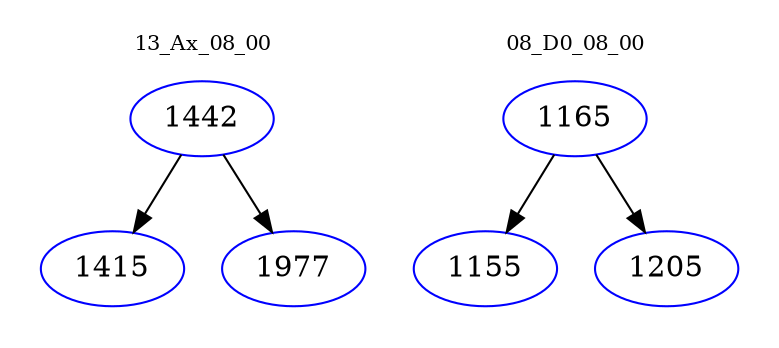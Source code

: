digraph{
subgraph cluster_0 {
color = white
label = "13_Ax_08_00";
fontsize=10;
T0_1442 [label="1442", color="blue"]
T0_1442 -> T0_1415 [color="black"]
T0_1415 [label="1415", color="blue"]
T0_1442 -> T0_1977 [color="black"]
T0_1977 [label="1977", color="blue"]
}
subgraph cluster_1 {
color = white
label = "08_D0_08_00";
fontsize=10;
T1_1165 [label="1165", color="blue"]
T1_1165 -> T1_1155 [color="black"]
T1_1155 [label="1155", color="blue"]
T1_1165 -> T1_1205 [color="black"]
T1_1205 [label="1205", color="blue"]
}
}
